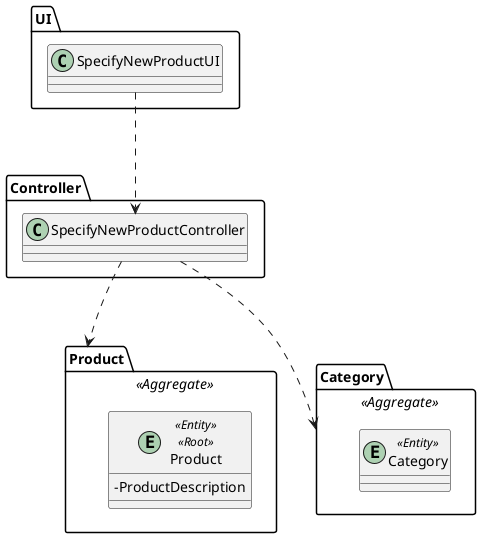 @startuml
skinparam classAttributeIconSize 0

package UI {
class SpecifyNewProductUI {
}
}

package Controller{
class SpecifyNewProductController {

}
}

package Product <<Aggregate>> {
entity Product <<Entity>> <<Root>> {
- ProductDescription
}
}


package Category <<Aggregate>> {
    entity Category <<Entity>>
}

SpecifyNewProductUI ...> SpecifyNewProductController
SpecifyNewProductController ...> Category
SpecifyNewProductController ...> Product


@enduml